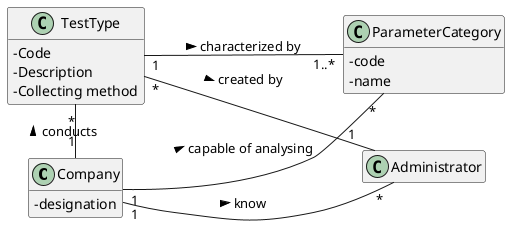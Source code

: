 @startuml

skinparam classAttributeIconSize 0
hide empty methods
hide empty attributes
left to right direction

class Company{
- designation
}
class ParameterCategory{
  -code
  -name
}
class TestType{
- Code
- Description
- Collecting method
}

 TestType -[hidden]right-|> Company

Company "1" -- "*" TestType : conducts >
Company "1" -- "*" ParameterCategory : capable of analysing >
Company "1" -- "*" Administrator : know >
TestType "1" -- "1..*" ParameterCategory : characterized by >
TestType "*" -- "1" Administrator : created by >

@enduml